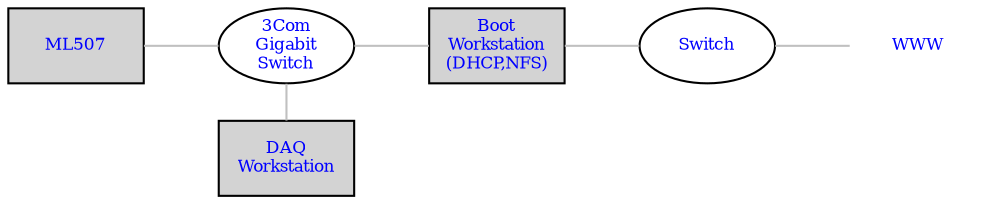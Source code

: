 digraph setup_ml507 {
  rankdir="LR";
  compound=true;
  
  edge [fontsize=8, weight="0.5", color="gray", arrowhead="none"];

  node [shape="ellipse", fontsize=8, fixedsize=true, width=0.9, fontcolor="blue"];
  ExternalSwitch [label="Switch"];
  LocalSwitch [label="3Com\nGigabit\nSwitch"];
  node [shape="none", fontsize=8, fixedsize=true, width=0.9, fontcolor="blue"];
  WWW;
  node [shape="box", style="filled", fontsize=8, fixedsize=true, width=0.9, fontcolor="blue"];
  ML507;
  PC1 [label="Boot\nWorkstation\n(DHCP,NFS)"];
  PC2 [label="DAQ\nWorkstation"];

  ML507 -> LocalSwitch -> PC1 -> ExternalSwitch -> WWW;
  { rank="same"; LocalSwitch -> PC2; }
}
